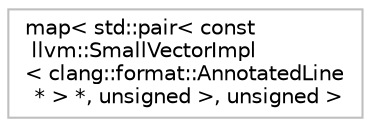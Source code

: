 digraph "Graphical Class Hierarchy"
{
 // LATEX_PDF_SIZE
  bgcolor="transparent";
  edge [fontname="Helvetica",fontsize="10",labelfontname="Helvetica",labelfontsize="10"];
  node [fontname="Helvetica",fontsize="10",shape=record];
  rankdir="LR";
  Node0 [label="map\< std::pair\< const\l llvm::SmallVectorImpl\l\< clang::format::AnnotatedLine\l * \> *, unsigned \>, unsigned \>",height=0.2,width=0.4,color="grey75",tooltip=" "];
}

